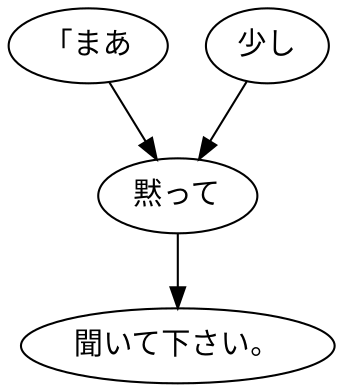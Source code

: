 digraph graph8318 {
	node0 [label="「まあ"];
	node1 [label="少し"];
	node2 [label="黙って"];
	node3 [label="聞いて下さい。"];
	node0 -> node2;
	node1 -> node2;
	node2 -> node3;
}
